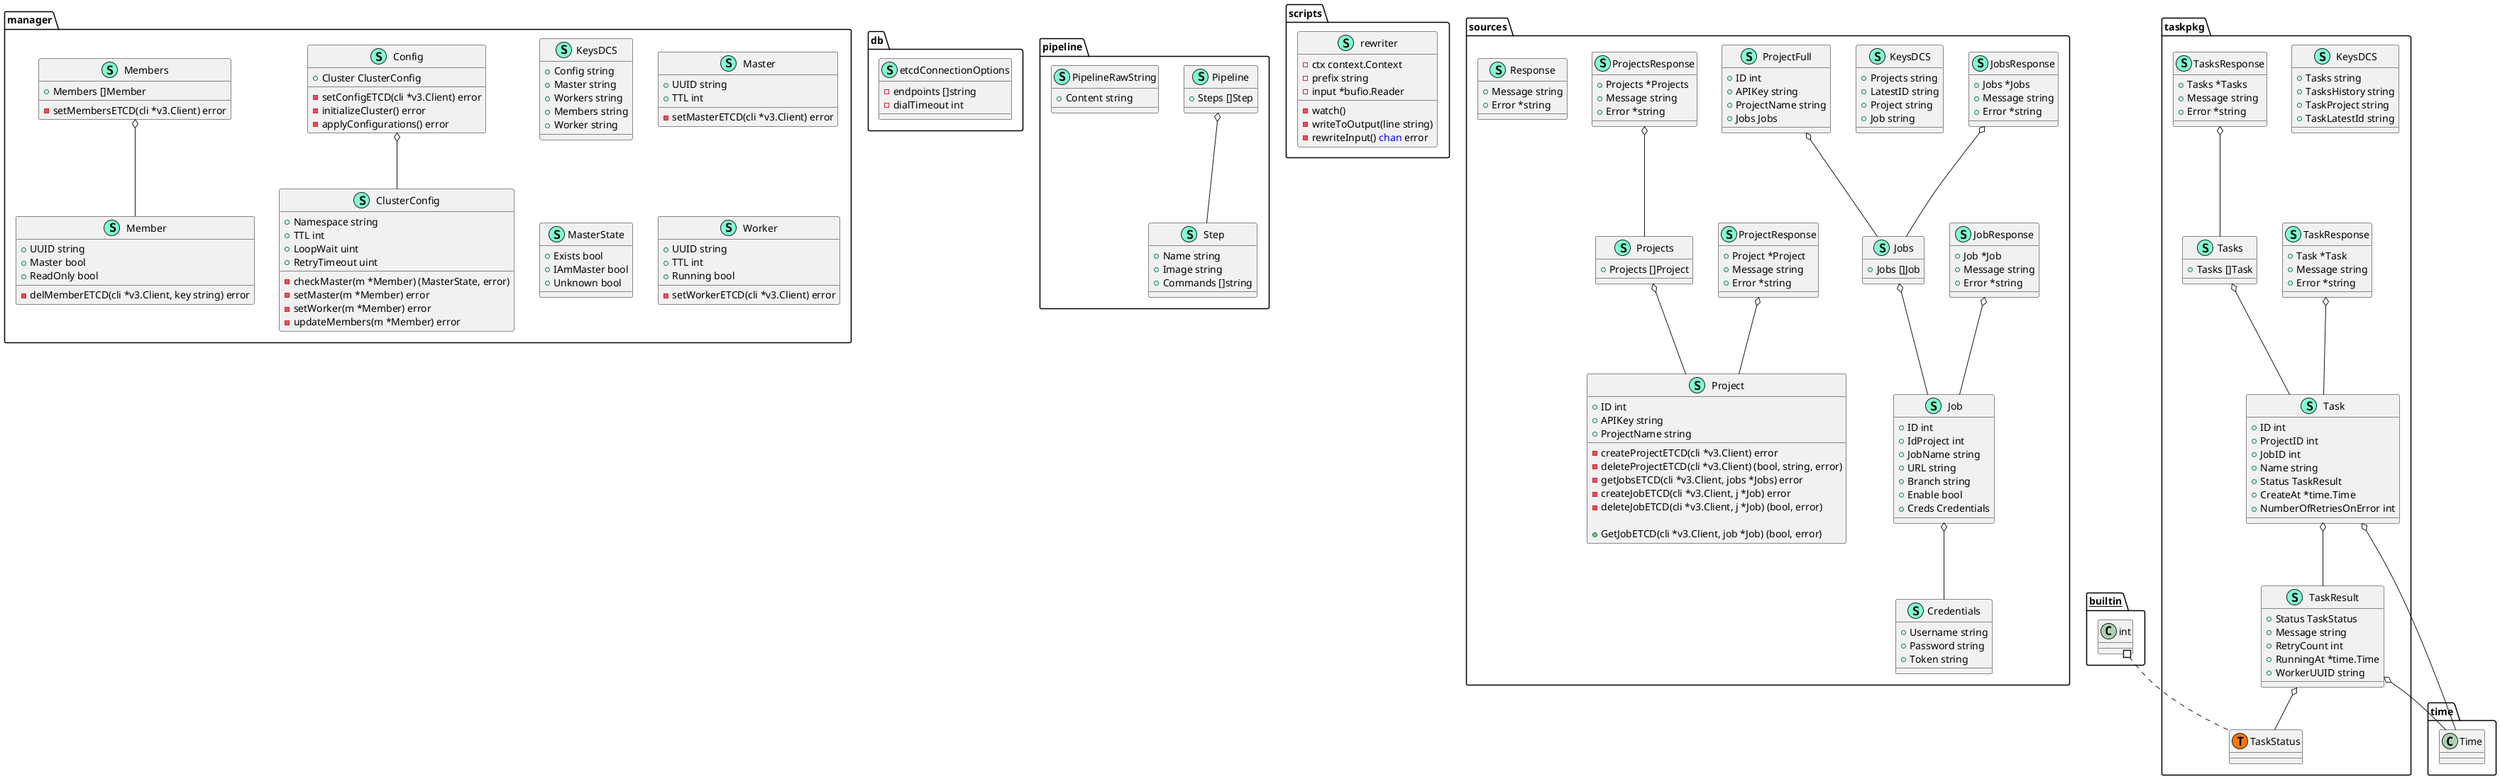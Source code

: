 @startuml
namespace db {
    class etcdConnectionOptions << (S,Aquamarine) >> {
        - endpoints []string
        - dialTimeout int

    }
}



namespace manager {
    class ClusterConfig << (S,Aquamarine) >> {
        + Namespace string
        + TTL int
        + LoopWait uint
        + RetryTimeout uint

        - checkMaster(m *Member) (MasterState, error)
        - setMaster(m *Member) error
        - setWorker(m *Member) error
        - updateMembers(m *Member) error

    }
    class Config << (S,Aquamarine) >> {
        + Cluster ClusterConfig

        - setConfigETCD(cli *v3.Client) error
        - initializeCluster() error
        - applyConfigurations() error

    }
    class KeysDCS << (S,Aquamarine) >> {
        + Config string
        + Master string
        + Workers string
        + Members string
        + Worker string

    }
    class Master << (S,Aquamarine) >> {
        + UUID string
        + TTL int

        - setMasterETCD(cli *v3.Client) error

    }
    class MasterState << (S,Aquamarine) >> {
        + Exists bool
        + IAmMaster bool
        + Unknown bool

    }
    class Member << (S,Aquamarine) >> {
        + UUID string
        + Master bool
        + ReadOnly bool

        - delMemberETCD(cli *v3.Client, key string) error

    }
    class Members << (S,Aquamarine) >> {
        + Members []Member

        - setMembersETCD(cli *v3.Client) error

    }
    class Worker << (S,Aquamarine) >> {
        + UUID string
        + TTL int
        + Running bool

        - setWorkerETCD(cli *v3.Client) error

    }
}


"manager.Config" o-- "manager.ClusterConfig"
"manager.Members" o-- "manager.Member"

namespace pipeline {
    class Pipeline << (S,Aquamarine) >> {
        + Steps []Step

    }
    class PipelineRawString << (S,Aquamarine) >> {
        + Content string

    }
    class Step << (S,Aquamarine) >> {
        + Name string
        + Image string
        + Commands []string

    }
}


"pipeline.Pipeline" o-- "pipeline.Step"

namespace scripts {
    class rewriter << (S,Aquamarine) >> {
        - ctx context.Context
        - prefix string
        - input *bufio.Reader

        - watch() 
        - writeToOutput(line string) 
        - rewriteInput() <font color=blue>chan</font> error

    }
}



namespace sources {
    class Credentials << (S,Aquamarine) >> {
        + Username string
        + Password string
        + Token string

    }
    class Job << (S,Aquamarine) >> {
        + ID int
        + IdProject int
        + JobName string
        + URL string
        + Branch string
        + Enable bool
        + Creds Credentials

    }
    class JobResponse << (S,Aquamarine) >> {
        + Job *Job
        + Message string
        + Error *string

    }
    class Jobs << (S,Aquamarine) >> {
        + Jobs []Job

    }
    class JobsResponse << (S,Aquamarine) >> {
        + Jobs *Jobs
        + Message string
        + Error *string

    }
    class KeysDCS << (S,Aquamarine) >> {
        + Projects string
        + LatestID string
        + Project string
        + Job string

    }
    class Project << (S,Aquamarine) >> {
        + ID int
        + APIKey string
        + ProjectName string

        - createProjectETCD(cli *v3.Client) error
        - deleteProjectETCD(cli *v3.Client) (bool, string, error)
        - getJobsETCD(cli *v3.Client, jobs *Jobs) error
        - createJobETCD(cli *v3.Client, j *Job) error
        - deleteJobETCD(cli *v3.Client, j *Job) (bool, error)

        + GetJobETCD(cli *v3.Client, job *Job) (bool, error)

    }
    class ProjectFull << (S,Aquamarine) >> {
        + ID int
        + APIKey string
        + ProjectName string
        + Jobs Jobs

    }
    class ProjectResponse << (S,Aquamarine) >> {
        + Project *Project
        + Message string
        + Error *string

    }
    class Projects << (S,Aquamarine) >> {
        + Projects []Project

    }
    class ProjectsResponse << (S,Aquamarine) >> {
        + Projects *Projects
        + Message string
        + Error *string

    }
    class Response << (S,Aquamarine) >> {
        + Message string
        + Error *string

    }
}


"sources.Job" o-- "sources.Credentials"
"sources.JobResponse" o-- "sources.Job"
"sources.Jobs" o-- "sources.Job"
"sources.JobsResponse" o-- "sources.Jobs"
"sources.ProjectFull" o-- "sources.Jobs"
"sources.ProjectResponse" o-- "sources.Project"
"sources.Projects" o-- "sources.Project"
"sources.ProjectsResponse" o-- "sources.Projects"

namespace taskpkg {
    class KeysDCS << (S,Aquamarine) >> {
        + Tasks string
        + TasksHistory string
        + TaskProject string
        + TaskLatestId string

    }
    class Task << (S,Aquamarine) >> {
        + ID int
        + ProjectID int
        + JobID int
        + Name string
        + Status TaskResult
        + CreateAt *time.Time
        + NumberOfRetriesOnError int

    }
    class TaskResponse << (S,Aquamarine) >> {
        + Task *Task
        + Message string
        + Error *string

    }
    class TaskResult << (S,Aquamarine) >> {
        + Status TaskStatus
        + Message string
        + RetryCount int
        + RunningAt *time.Time
        + WorkerUUID string

    }
    class Tasks << (S,Aquamarine) >> {
        + Tasks []Task

    }
    class TasksResponse << (S,Aquamarine) >> {
        + Tasks *Tasks
        + Message string
        + Error *string

    }
    class taskpkg.TaskStatus << (T, #FF7700) >>  {
    }
}


"taskpkg.Task" o-- "taskpkg.TaskResult"
"taskpkg.Task" o-- "time.Time"
"taskpkg.TaskResponse" o-- "taskpkg.Task"
"taskpkg.TaskResult" o-- "taskpkg.TaskStatus"
"taskpkg.TaskResult" o-- "time.Time"
"taskpkg.Tasks" o-- "taskpkg.Task"
"taskpkg.TasksResponse" o-- "taskpkg.Tasks"

"__builtin__.int" #.. "taskpkg.TaskStatus"
@enduml
